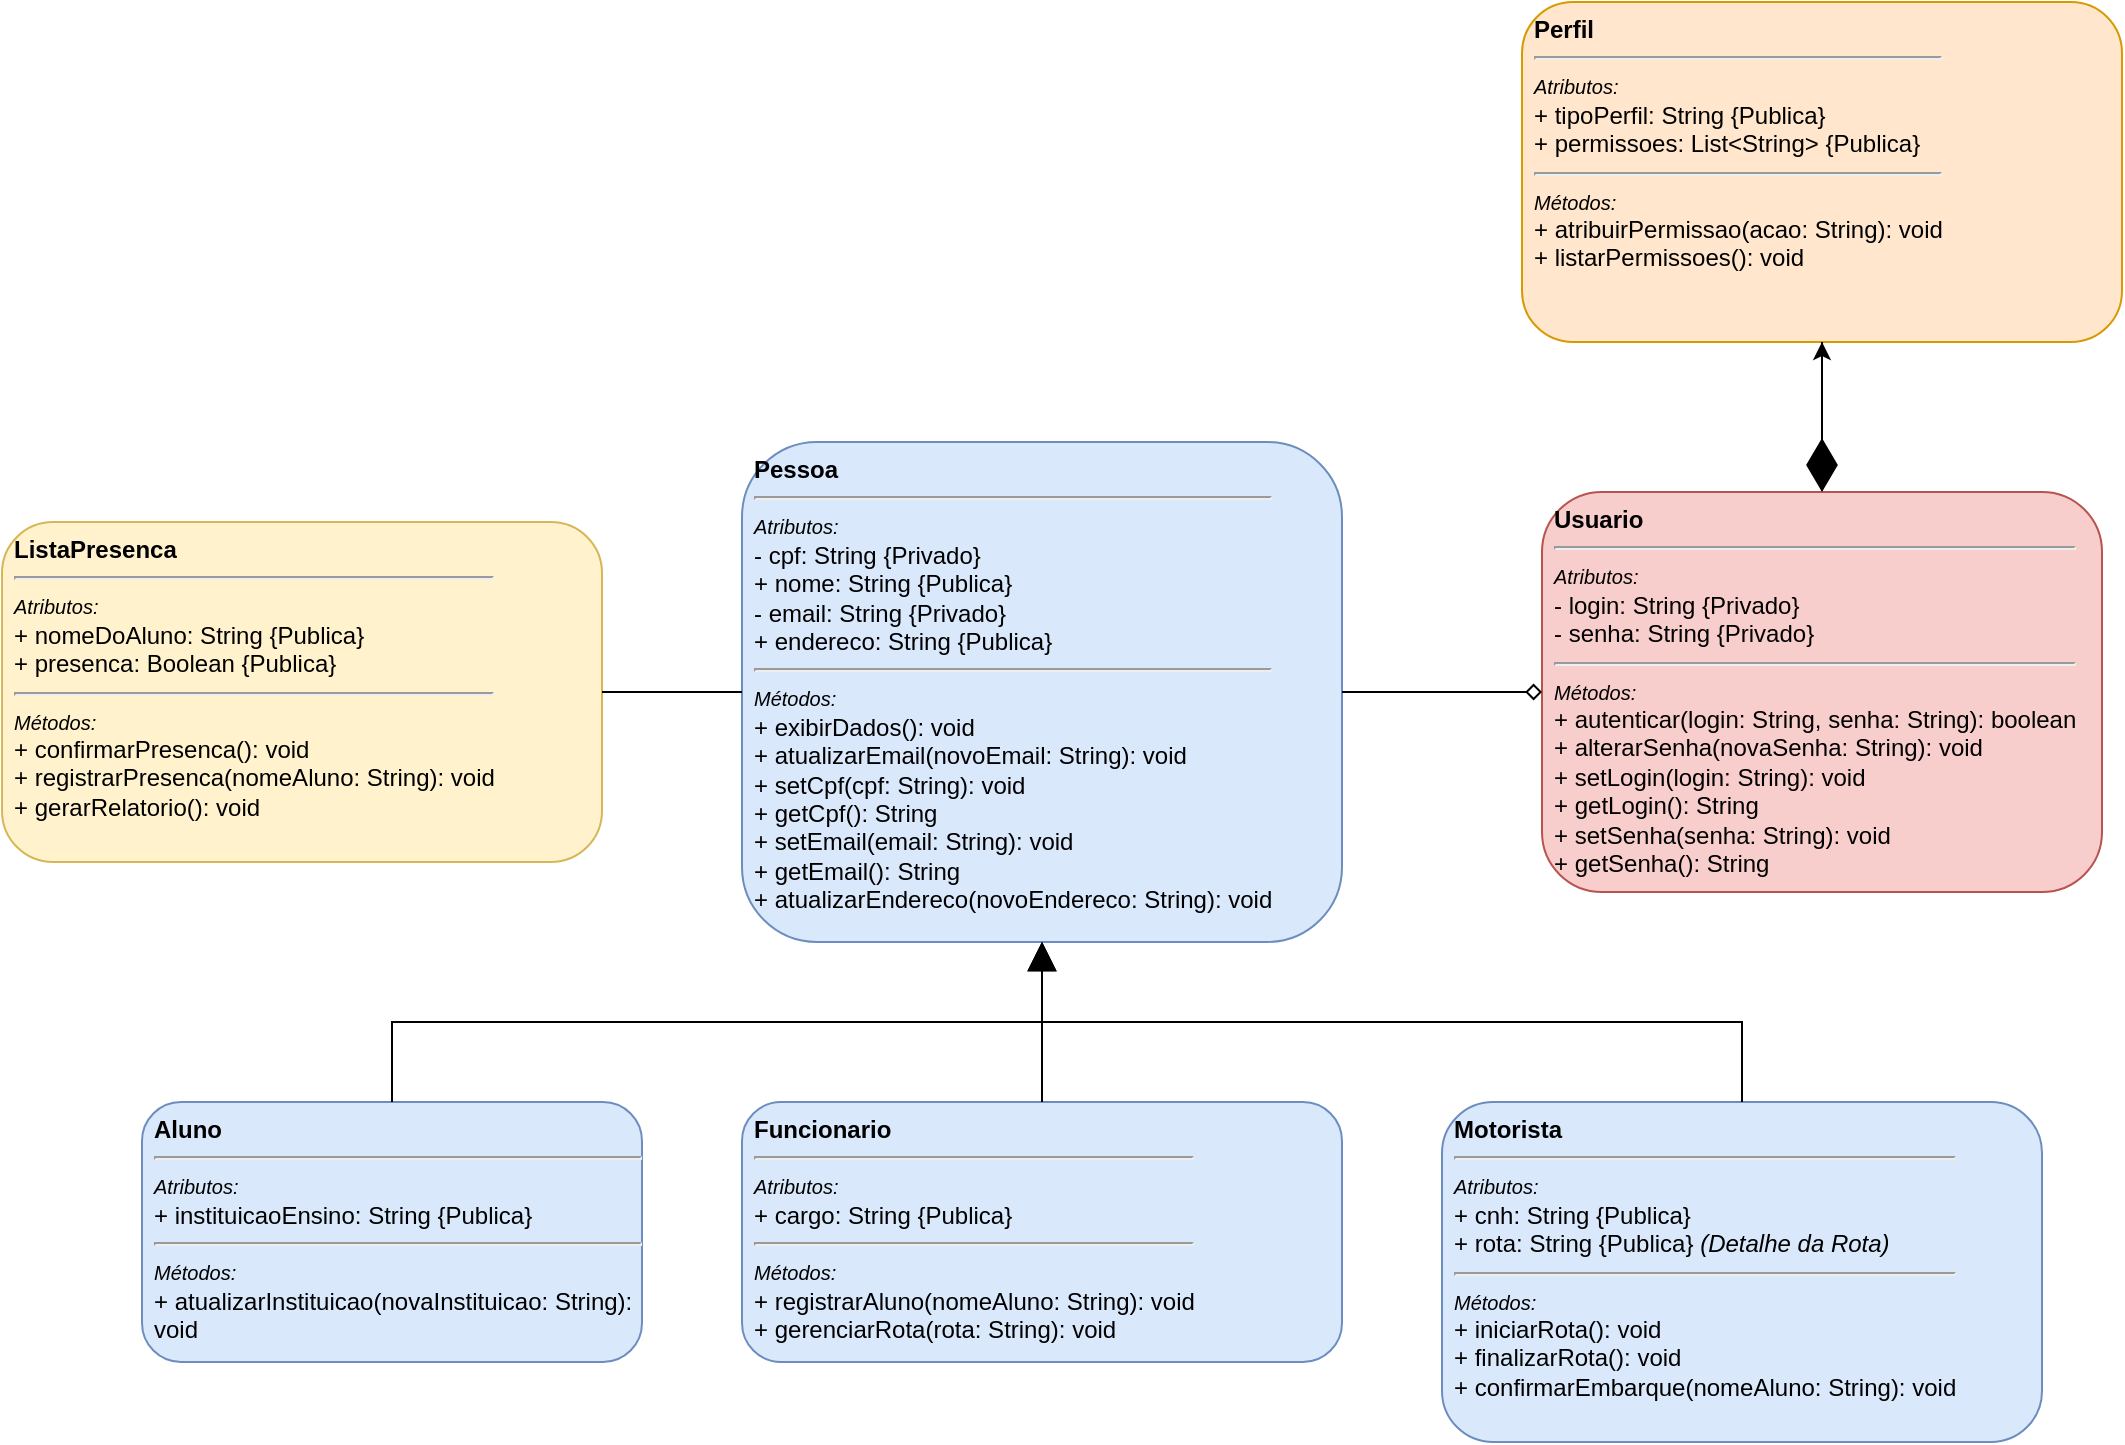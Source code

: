 <mxfile version="28.2.8">
  <diagram name="Classes UML Revisado" id="uml_diagram_revisado">
    <mxGraphModel dx="2281" dy="2001" grid="1" gridSize="10" guides="1" tooltips="1" connect="1" arrows="1" fold="1" page="1" pageScale="1" pageWidth="827" pageHeight="1169" background="light-dark(#FFFFFF,#FFFFFF)" math="0" shadow="0">
      <root>
        <mxCell id="0" />
        <mxCell id="1" parent="0" />
        <mxCell id="pessoa" value="&lt;b&gt;Pessoa&lt;/b&gt;&lt;hr&gt;&lt;i style=&quot;font-size: 10px&quot;&gt;Atributos:&lt;/i&gt;&lt;br&gt;- cpf: String {Privado}&lt;br&gt;+ nome: String {Publica}&lt;br&gt;- email: String {Privado}&lt;br&gt;+ endereco: String {Publica}&lt;hr&gt;&lt;i style=&quot;font-size: 10px&quot;&gt;Métodos:&lt;/i&gt;&lt;br&gt;+ exibirDados(): void&lt;br&gt;+ atualizarEmail(novoEmail: String): void&lt;br&gt;+ setCpf(cpf: String): void&lt;br&gt;+ getCpf(): String&lt;br&gt;+ setEmail(email: String): void&lt;br&gt;+ getEmail(): String&lt;br&gt;+ atualizarEndereco(novoEndereco: String): void" style="html=1;whiteSpace=wrap;fillColor=#dae8fc;strokeColor=#6c8ebf;fontFamily=Helvetica;fontSize=12;align=left;verticalAlign=top;spacingLeft=4;fontStyle=0;rounded=1;shadow=0;" parent="1" vertex="1">
          <mxGeometry x="350" y="50" width="300" height="250" as="geometry" />
        </mxCell>
        <mxCell id="aluno" value="&lt;b&gt;Aluno&lt;/b&gt;&lt;hr&gt;&lt;i style=&quot;font-size: 10px&quot;&gt;Atributos:&lt;/i&gt;&lt;br&gt;+ instituicaoEnsino: String {Publica}&lt;hr&gt;&lt;i style=&quot;font-size: 10px&quot;&gt;Métodos:&lt;/i&gt;&lt;br&gt;+ atualizarInstituicao(novaInstituicao: String): void" style="html=1;whiteSpace=wrap;fillColor=#dae8fc;strokeColor=#6c8ebf;fontFamily=Helvetica;fontSize=12;align=left;verticalAlign=top;spacingLeft=4;fontStyle=0;rounded=1;shadow=0;" parent="1" vertex="1">
          <mxGeometry x="50" y="380" width="250" height="130" as="geometry" />
        </mxCell>
        <mxCell id="funcionario" value="&lt;b&gt;Funcionario&lt;/b&gt;&lt;hr&gt;&lt;i style=&quot;font-size: 10px&quot;&gt;Atributos:&lt;/i&gt;&lt;br&gt;+ cargo: String {Publica}&lt;hr&gt;&lt;i style=&quot;font-size: 10px&quot;&gt;Métodos:&lt;/i&gt;&lt;br&gt;+ registrarAluno(nomeAluno: String): void&lt;br&gt;+ gerenciarRota(rota: String): void" style="html=1;whiteSpace=wrap;fillColor=#dae8fc;strokeColor=#6c8ebf;fontFamily=Helvetica;fontSize=12;align=left;verticalAlign=top;spacingLeft=4;fontStyle=0;rounded=1;shadow=0;" parent="1" vertex="1">
          <mxGeometry x="350" y="380" width="300" height="130" as="geometry" />
        </mxCell>
        <mxCell id="motorista" value="&lt;b&gt;Motorista&lt;/b&gt;&lt;hr&gt;&lt;i style=&quot;font-size: 10px&quot;&gt;Atributos:&lt;/i&gt;&lt;br&gt;+ cnh: String {Publica}&lt;br&gt;+ rota: String {Publica} &lt;i&gt;(Detalhe da Rota)&lt;/i&gt;&lt;hr&gt;&lt;i style=&quot;font-size: 10px&quot;&gt;Métodos:&lt;/i&gt;&lt;br&gt;+ iniciarRota(): void&lt;br&gt;+ finalizarRota(): void&lt;br&gt;+ confirmarEmbarque(nomeAluno: String): void" style="html=1;whiteSpace=wrap;fillColor=#dae8fc;strokeColor=#6c8ebf;fontFamily=Helvetica;fontSize=12;align=left;verticalAlign=top;spacingLeft=4;fontStyle=0;rounded=1;shadow=0;" parent="1" vertex="1">
          <mxGeometry x="700" y="380" width="300" height="170" as="geometry" />
        </mxCell>
        <mxCell id="0Q3kV8BGqF_EHmTLOzLn-5" value="" style="edgeStyle=orthogonalEdgeStyle;rounded=0;orthogonalLoop=1;jettySize=auto;html=1;" edge="1" parent="1" source="usuario" target="perfil">
          <mxGeometry relative="1" as="geometry" />
        </mxCell>
        <mxCell id="usuario" value="&lt;b&gt;Usuario&lt;/b&gt;&lt;hr&gt;&lt;i style=&quot;font-size: 10px&quot;&gt;Atributos:&lt;/i&gt;&lt;br&gt;- login: String {Privado}&lt;br&gt;- senha: String {Privado}&lt;hr&gt;&lt;i style=&quot;font-size: 10px&quot;&gt;Métodos:&lt;/i&gt;&lt;br&gt;+ autenticar(login: String, senha: String): boolean&lt;br&gt;+ alterarSenha(novaSenha: String): void&lt;br&gt;+ setLogin(login: String): void&lt;br&gt;+ getLogin(): String&lt;br&gt;+ setSenha(senha: String): void&lt;br&gt;+ getSenha(): String" style="html=1;whiteSpace=wrap;fillColor=#f8cecc;strokeColor=#b85450;fontFamily=Helvetica;fontSize=12;align=left;verticalAlign=top;spacingLeft=4;fontStyle=0;rounded=1;shadow=0;" parent="1" vertex="1">
          <mxGeometry x="750" y="75" width="280" height="200" as="geometry" />
        </mxCell>
        <mxCell id="perfil" value="&lt;b&gt;Perfil&lt;/b&gt;&lt;hr&gt;&lt;i style=&quot;font-size: 10px&quot;&gt;Atributos:&lt;/i&gt;&lt;br&gt;+ tipoPerfil: String {Publica}&lt;br&gt;+ permissoes: List&amp;lt;String&amp;gt; {Publica}&lt;hr&gt;&lt;i style=&quot;font-size: 10px&quot;&gt;Métodos:&lt;/i&gt;&lt;br&gt;+ atribuirPermissao(acao: String): void&lt;br&gt;+ listarPermissoes(): void" style="html=1;whiteSpace=wrap;fillColor=#ffe6cc;strokeColor=#d79b00;fontFamily=Helvetica;fontSize=12;align=left;verticalAlign=top;spacingLeft=4;fontStyle=0;rounded=1;shadow=0;" parent="1" vertex="1">
          <mxGeometry x="740" y="-170" width="300" height="170" as="geometry" />
        </mxCell>
        <mxCell id="lista_presenca" value="&lt;b&gt;ListaPresenca&lt;/b&gt;&lt;hr&gt;&lt;i style=&quot;font-size: 10px&quot;&gt;Atributos:&lt;/i&gt;&lt;br&gt;+ nomeDoAluno: String {Publica}&lt;br&gt;+ presenca: Boolean {Publica}&lt;hr&gt;&lt;i style=&quot;font-size: 10px&quot;&gt;Métodos:&lt;/i&gt;&lt;br&gt;+ confirmarPresenca(): void&lt;br&gt;+ registrarPresenca(nomeAluno: String): void&lt;br&gt;+ gerarRelatorio(): void" style="html=1;whiteSpace=wrap;fillColor=#fff2cc;strokeColor=#d6b656;fontFamily=Helvetica;fontSize=12;align=left;verticalAlign=top;spacingLeft=4;fontStyle=0;rounded=1;shadow=0;" parent="1" vertex="1">
          <mxGeometry x="-20" y="90" width="300" height="170" as="geometry" />
        </mxCell>
        <mxCell id="lig_pessoa_aluno" value="" style="endArrow=block;endFill=0;endSize=12;html=1;rounded=0;exitX=0.5;exitY=0;exitDx=0;exitDy=0;entryX=0.5;entryY=1;entryDx=0;entryDy=0;strokeColor=light-dark(#000000,#000000);" parent="1" source="aluno" target="pessoa" edge="1">
          <mxGeometry width="160" relative="1" as="geometry">
            <mxPoint x="175" y="380" as="sourcePoint" />
            <mxPoint x="500" y="300" as="targetPoint" />
            <Array as="points">
              <mxPoint x="175" y="340" />
              <mxPoint x="500" y="340" />
            </Array>
          </mxGeometry>
        </mxCell>
        <mxCell id="lig_pessoa_funcionario" value="" style="endArrow=block;endFill=0;endSize=12;html=1;rounded=0;exitX=0.5;exitY=0;exitDx=0;exitDy=0;entryX=0.5;entryY=1;entryDx=0;entryDy=0;strokeColor=light-dark(#000000,#000000);" parent="1" source="funcionario" target="pessoa" edge="1">
          <mxGeometry width="160" relative="1" as="geometry">
            <mxPoint x="500" y="380" as="sourcePoint" />
            <mxPoint x="500" y="300" as="targetPoint" />
          </mxGeometry>
        </mxCell>
        <mxCell id="lig_pessoa_motorista" value="" style="endArrow=block;endFill=1;endSize=12;html=1;rounded=0;exitX=0.5;exitY=0;exitDx=0;exitDy=0;strokeColor=light-dark(#000000,#000000);" parent="1" source="motorista" edge="1">
          <mxGeometry width="160" relative="1" as="geometry">
            <mxPoint x="850" y="380" as="sourcePoint" />
            <mxPoint x="500" y="300" as="targetPoint" />
            <Array as="points">
              <mxPoint x="850" y="340" />
              <mxPoint x="500" y="340" />
            </Array>
          </mxGeometry>
        </mxCell>
        <mxCell id="zw1tRd9DHL9ET1dRgKGN-5" value="" style="endArrow=none;html=1;rounded=0;exitX=1;exitY=0.5;exitDx=0;exitDy=0;entryX=0;entryY=0.5;entryDx=0;entryDy=0;strokeColor=light-dark(#000000,#000000);" parent="1" source="lista_presenca" target="pessoa" edge="1">
          <mxGeometry width="50" height="50" relative="1" as="geometry">
            <mxPoint x="680" y="430" as="sourcePoint" />
            <mxPoint x="730" y="380" as="targetPoint" />
          </mxGeometry>
        </mxCell>
        <mxCell id="zw1tRd9DHL9ET1dRgKGN-13" value="" style="endArrow=none;html=1;rounded=0;startArrow=diamond;startFill=0;exitX=0;exitY=0.5;exitDx=0;exitDy=0;entryX=1;entryY=0.5;entryDx=0;entryDy=0;strokeColor=light-dark(#000000,#000000);" parent="1" source="usuario" target="pessoa" edge="1">
          <mxGeometry relative="1" as="geometry">
            <mxPoint x="871" y="120" as="sourcePoint" />
            <mxPoint x="720" y="122" as="targetPoint" />
          </mxGeometry>
        </mxCell>
        <mxCell id="0Q3kV8BGqF_EHmTLOzLn-4" value="" style="endArrow=diamondThin;endFill=1;endSize=24;html=1;rounded=0;strokeColor=light-dark(#000000,#000000);entryX=0.5;entryY=0;entryDx=0;entryDy=0;exitX=0.5;exitY=1;exitDx=0;exitDy=0;" edge="1" parent="1" source="perfil" target="usuario">
          <mxGeometry width="160" relative="1" as="geometry">
            <mxPoint x="620" y="30" as="sourcePoint" />
            <mxPoint x="780" y="30" as="targetPoint" />
          </mxGeometry>
        </mxCell>
      </root>
    </mxGraphModel>
  </diagram>
</mxfile>
